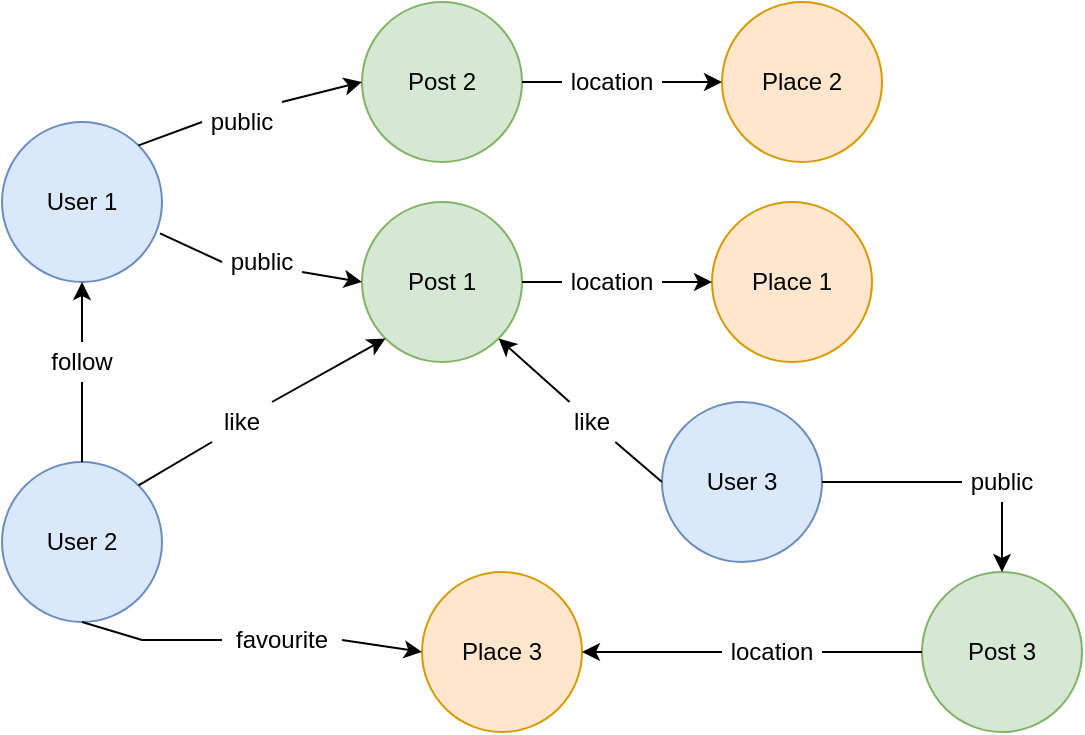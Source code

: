 <mxfile version="15.9.1" type="device"><diagram id="Mh6Tl-YHYlbAteYNU3ML" name="Page-1"><mxGraphModel dx="865" dy="514" grid="1" gridSize="10" guides="1" tooltips="1" connect="1" arrows="1" fold="1" page="1" pageScale="1" pageWidth="1169" pageHeight="827" math="0" shadow="0"><root><mxCell id="0"/><mxCell id="1" parent="0"/><mxCell id="f9bGPV5_-NmH2nzA_s4y-5" value="" style="group" vertex="1" connectable="0" parent="1"><mxGeometry x="190" y="140" width="80" height="80" as="geometry"/></mxCell><mxCell id="f9bGPV5_-NmH2nzA_s4y-3" value="" style="ellipse;whiteSpace=wrap;html=1;aspect=fixed;fillColor=#dae8fc;strokeColor=#6c8ebf;" vertex="1" parent="f9bGPV5_-NmH2nzA_s4y-5"><mxGeometry width="80" height="80" as="geometry"/></mxCell><mxCell id="f9bGPV5_-NmH2nzA_s4y-4" value="User 1" style="text;html=1;strokeColor=none;fillColor=none;align=center;verticalAlign=middle;whiteSpace=wrap;rounded=0;" vertex="1" parent="f9bGPV5_-NmH2nzA_s4y-5"><mxGeometry x="10" y="25" width="60" height="30" as="geometry"/></mxCell><mxCell id="f9bGPV5_-NmH2nzA_s4y-7" value="" style="group" vertex="1" connectable="0" parent="1"><mxGeometry x="190" y="310" width="80" height="80" as="geometry"/></mxCell><mxCell id="f9bGPV5_-NmH2nzA_s4y-8" value="" style="ellipse;whiteSpace=wrap;html=1;aspect=fixed;fillColor=#dae8fc;strokeColor=#6c8ebf;" vertex="1" parent="f9bGPV5_-NmH2nzA_s4y-7"><mxGeometry width="80" height="80" as="geometry"/></mxCell><mxCell id="f9bGPV5_-NmH2nzA_s4y-9" value="User 2" style="text;html=1;strokeColor=none;fillColor=none;align=center;verticalAlign=middle;whiteSpace=wrap;rounded=0;" vertex="1" parent="f9bGPV5_-NmH2nzA_s4y-7"><mxGeometry x="10" y="25" width="60" height="30" as="geometry"/></mxCell><mxCell id="f9bGPV5_-NmH2nzA_s4y-10" value="" style="group" vertex="1" connectable="0" parent="1"><mxGeometry x="520" y="280" width="80" height="80" as="geometry"/></mxCell><mxCell id="f9bGPV5_-NmH2nzA_s4y-11" value="" style="ellipse;whiteSpace=wrap;html=1;aspect=fixed;fillColor=#dae8fc;strokeColor=#6c8ebf;" vertex="1" parent="f9bGPV5_-NmH2nzA_s4y-10"><mxGeometry width="80" height="80" as="geometry"/></mxCell><mxCell id="f9bGPV5_-NmH2nzA_s4y-12" value="User 3" style="text;html=1;strokeColor=none;fillColor=none;align=center;verticalAlign=middle;whiteSpace=wrap;rounded=0;" vertex="1" parent="f9bGPV5_-NmH2nzA_s4y-10"><mxGeometry x="10" y="25" width="60" height="30" as="geometry"/></mxCell><mxCell id="f9bGPV5_-NmH2nzA_s4y-16" value="" style="group" vertex="1" connectable="0" parent="1"><mxGeometry x="545" y="180" width="80" height="80" as="geometry"/></mxCell><mxCell id="f9bGPV5_-NmH2nzA_s4y-14" value="" style="ellipse;whiteSpace=wrap;html=1;aspect=fixed;fillColor=#ffe6cc;strokeColor=#d79b00;" vertex="1" parent="f9bGPV5_-NmH2nzA_s4y-16"><mxGeometry width="80" height="80" as="geometry"/></mxCell><mxCell id="f9bGPV5_-NmH2nzA_s4y-15" value="Place 1" style="text;html=1;strokeColor=none;fillColor=none;align=center;verticalAlign=middle;whiteSpace=wrap;rounded=0;" vertex="1" parent="f9bGPV5_-NmH2nzA_s4y-16"><mxGeometry x="10" y="25" width="60" height="30" as="geometry"/></mxCell><mxCell id="f9bGPV5_-NmH2nzA_s4y-17" value="Place 3" style="ellipse;whiteSpace=wrap;html=1;aspect=fixed;fillColor=#ffe6cc;strokeColor=#d79b00;" vertex="1" parent="1"><mxGeometry x="400" y="365" width="80" height="80" as="geometry"/></mxCell><mxCell id="f9bGPV5_-NmH2nzA_s4y-19" value="Post 1" style="ellipse;whiteSpace=wrap;html=1;aspect=fixed;fillColor=#d5e8d4;strokeColor=#82b366;" vertex="1" parent="1"><mxGeometry x="370" y="180" width="80" height="80" as="geometry"/></mxCell><mxCell id="f9bGPV5_-NmH2nzA_s4y-20" value="" style="endArrow=classic;html=1;rounded=0;exitX=0.5;exitY=0;exitDx=0;exitDy=0;entryX=0.5;entryY=1;entryDx=0;entryDy=0;startArrow=none;" edge="1" parent="1" source="f9bGPV5_-NmH2nzA_s4y-21" target="f9bGPV5_-NmH2nzA_s4y-3"><mxGeometry width="50" height="50" relative="1" as="geometry"><mxPoint x="500" y="340" as="sourcePoint"/><mxPoint x="550" y="290" as="targetPoint"/></mxGeometry></mxCell><mxCell id="f9bGPV5_-NmH2nzA_s4y-22" value="" style="endArrow=classic;html=1;rounded=0;entryX=0;entryY=0.5;entryDx=0;entryDy=0;startArrow=none;exitX=1;exitY=0.75;exitDx=0;exitDy=0;" edge="1" parent="1" source="f9bGPV5_-NmH2nzA_s4y-51" target="f9bGPV5_-NmH2nzA_s4y-19"><mxGeometry width="50" height="50" relative="1" as="geometry"><mxPoint x="330" y="210" as="sourcePoint"/><mxPoint x="550" y="290" as="targetPoint"/></mxGeometry></mxCell><mxCell id="f9bGPV5_-NmH2nzA_s4y-25" value="" style="endArrow=classic;html=1;rounded=0;exitX=1;exitY=0.5;exitDx=0;exitDy=0;entryX=0;entryY=0.5;entryDx=0;entryDy=0;startArrow=none;" edge="1" parent="1" source="f9bGPV5_-NmH2nzA_s4y-44" target="f9bGPV5_-NmH2nzA_s4y-14"><mxGeometry width="50" height="50" relative="1" as="geometry"><mxPoint x="500" y="340" as="sourcePoint"/><mxPoint x="550" y="290" as="targetPoint"/></mxGeometry></mxCell><mxCell id="f9bGPV5_-NmH2nzA_s4y-21" value="follow" style="text;html=1;strokeColor=none;fillColor=none;align=center;verticalAlign=middle;whiteSpace=wrap;rounded=0;" vertex="1" parent="1"><mxGeometry x="200" y="250" width="60" height="20" as="geometry"/></mxCell><mxCell id="f9bGPV5_-NmH2nzA_s4y-27" value="" style="endArrow=none;html=1;rounded=0;exitX=0.5;exitY=0;exitDx=0;exitDy=0;entryX=0.5;entryY=1;entryDx=0;entryDy=0;" edge="1" parent="1" source="f9bGPV5_-NmH2nzA_s4y-8" target="f9bGPV5_-NmH2nzA_s4y-21"><mxGeometry width="50" height="50" relative="1" as="geometry"><mxPoint x="230" y="310" as="sourcePoint"/><mxPoint x="230" y="220" as="targetPoint"/></mxGeometry></mxCell><mxCell id="f9bGPV5_-NmH2nzA_s4y-28" value="" style="endArrow=classic;html=1;rounded=0;exitX=1;exitY=0.5;exitDx=0;exitDy=0;entryX=0;entryY=0.5;entryDx=0;entryDy=0;startArrow=none;" edge="1" parent="1" source="f9bGPV5_-NmH2nzA_s4y-29" target="f9bGPV5_-NmH2nzA_s4y-17"><mxGeometry width="50" height="50" relative="1" as="geometry"><mxPoint x="500" y="340" as="sourcePoint"/><mxPoint x="550" y="290" as="targetPoint"/></mxGeometry></mxCell><mxCell id="f9bGPV5_-NmH2nzA_s4y-29" value="favourite" style="text;html=1;strokeColor=none;fillColor=none;align=center;verticalAlign=middle;whiteSpace=wrap;rounded=0;" vertex="1" parent="1"><mxGeometry x="300" y="384" width="60" height="30" as="geometry"/></mxCell><mxCell id="f9bGPV5_-NmH2nzA_s4y-30" value="" style="endArrow=none;html=1;rounded=0;exitX=0.5;exitY=1;exitDx=0;exitDy=0;entryX=0;entryY=0.5;entryDx=0;entryDy=0;" edge="1" parent="1" source="f9bGPV5_-NmH2nzA_s4y-8" target="f9bGPV5_-NmH2nzA_s4y-29"><mxGeometry width="50" height="50" relative="1" as="geometry"><mxPoint x="270" y="350" as="sourcePoint"/><mxPoint x="430" y="380" as="targetPoint"/><Array as="points"><mxPoint x="260" y="399"/></Array></mxGeometry></mxCell><mxCell id="f9bGPV5_-NmH2nzA_s4y-32" value="Post 3" style="ellipse;whiteSpace=wrap;html=1;aspect=fixed;fillColor=#d5e8d4;strokeColor=#82b366;" vertex="1" parent="1"><mxGeometry x="650" y="365" width="80" height="80" as="geometry"/></mxCell><mxCell id="f9bGPV5_-NmH2nzA_s4y-33" value="" style="endArrow=classic;html=1;rounded=0;exitX=0.5;exitY=1;exitDx=0;exitDy=0;entryX=0.5;entryY=0;entryDx=0;entryDy=0;startArrow=none;" edge="1" parent="1" source="f9bGPV5_-NmH2nzA_s4y-59" target="f9bGPV5_-NmH2nzA_s4y-32"><mxGeometry width="50" height="50" relative="1" as="geometry"><mxPoint x="500" y="340" as="sourcePoint"/><mxPoint x="550" y="290" as="targetPoint"/></mxGeometry></mxCell><mxCell id="f9bGPV5_-NmH2nzA_s4y-34" value="" style="endArrow=classic;html=1;rounded=0;exitX=0;exitY=0.5;exitDx=0;exitDy=0;entryX=1;entryY=0.5;entryDx=0;entryDy=0;startArrow=none;" edge="1" parent="1" source="f9bGPV5_-NmH2nzA_s4y-61" target="f9bGPV5_-NmH2nzA_s4y-17"><mxGeometry width="50" height="50" relative="1" as="geometry"><mxPoint x="560" y="340" as="sourcePoint"/><mxPoint x="650" y="310" as="targetPoint"/></mxGeometry></mxCell><mxCell id="f9bGPV5_-NmH2nzA_s4y-35" value="" style="group" vertex="1" connectable="0" parent="1"><mxGeometry x="550" y="80" width="80" height="80" as="geometry"/></mxCell><mxCell id="f9bGPV5_-NmH2nzA_s4y-36" value="" style="ellipse;whiteSpace=wrap;html=1;aspect=fixed;fillColor=#ffe6cc;strokeColor=#d79b00;" vertex="1" parent="f9bGPV5_-NmH2nzA_s4y-35"><mxGeometry width="80" height="80" as="geometry"/></mxCell><mxCell id="f9bGPV5_-NmH2nzA_s4y-37" value="Place 2" style="text;html=1;strokeColor=none;fillColor=none;align=center;verticalAlign=middle;whiteSpace=wrap;rounded=0;" vertex="1" parent="f9bGPV5_-NmH2nzA_s4y-35"><mxGeometry x="10" y="25" width="60" height="30" as="geometry"/></mxCell><mxCell id="f9bGPV5_-NmH2nzA_s4y-38" value="Post 2" style="ellipse;whiteSpace=wrap;html=1;aspect=fixed;fillColor=#d5e8d4;strokeColor=#82b366;" vertex="1" parent="1"><mxGeometry x="370" y="80" width="80" height="80" as="geometry"/></mxCell><mxCell id="f9bGPV5_-NmH2nzA_s4y-39" value="" style="endArrow=classic;html=1;rounded=0;entryX=0;entryY=0.5;entryDx=0;entryDy=0;exitX=1;exitY=0;exitDx=0;exitDy=0;startArrow=none;" edge="1" parent="1" target="f9bGPV5_-NmH2nzA_s4y-38" source="f9bGPV5_-NmH2nzA_s4y-55"><mxGeometry width="50" height="50" relative="1" as="geometry"><mxPoint x="280" y="80" as="sourcePoint"/><mxPoint x="560" y="190" as="targetPoint"/></mxGeometry></mxCell><mxCell id="f9bGPV5_-NmH2nzA_s4y-40" value="" style="endArrow=classic;html=1;rounded=0;exitX=1;exitY=0.5;exitDx=0;exitDy=0;entryX=0;entryY=0.5;entryDx=0;entryDy=0;startArrow=none;" edge="1" parent="1" source="f9bGPV5_-NmH2nzA_s4y-46" target="f9bGPV5_-NmH2nzA_s4y-36"><mxGeometry width="50" height="50" relative="1" as="geometry"><mxPoint x="510" y="240" as="sourcePoint"/><mxPoint x="560" y="190" as="targetPoint"/></mxGeometry></mxCell><mxCell id="f9bGPV5_-NmH2nzA_s4y-44" value="location" style="text;html=1;strokeColor=none;fillColor=none;align=center;verticalAlign=middle;whiteSpace=wrap;rounded=0;" vertex="1" parent="1"><mxGeometry x="470" y="205" width="50" height="30" as="geometry"/></mxCell><mxCell id="f9bGPV5_-NmH2nzA_s4y-45" value="" style="endArrow=none;html=1;rounded=0;exitX=1;exitY=0.5;exitDx=0;exitDy=0;entryX=0;entryY=0.5;entryDx=0;entryDy=0;" edge="1" parent="1" source="f9bGPV5_-NmH2nzA_s4y-19" target="f9bGPV5_-NmH2nzA_s4y-44"><mxGeometry width="50" height="50" relative="1" as="geometry"><mxPoint x="430" y="220" as="sourcePoint"/><mxPoint x="530" y="220" as="targetPoint"/></mxGeometry></mxCell><mxCell id="f9bGPV5_-NmH2nzA_s4y-46" value="location" style="text;html=1;strokeColor=none;fillColor=none;align=center;verticalAlign=middle;whiteSpace=wrap;rounded=0;" vertex="1" parent="1"><mxGeometry x="470" y="105" width="50" height="30" as="geometry"/></mxCell><mxCell id="f9bGPV5_-NmH2nzA_s4y-49" value="" style="endArrow=none;html=1;rounded=0;exitX=1;exitY=0.5;exitDx=0;exitDy=0;entryX=0;entryY=0.5;entryDx=0;entryDy=0;" edge="1" parent="1" source="f9bGPV5_-NmH2nzA_s4y-38" target="f9bGPV5_-NmH2nzA_s4y-46"><mxGeometry width="50" height="50" relative="1" as="geometry"><mxPoint x="430" y="120" as="sourcePoint"/><mxPoint x="530" y="120" as="targetPoint"/></mxGeometry></mxCell><mxCell id="f9bGPV5_-NmH2nzA_s4y-51" value="public" style="text;html=1;strokeColor=none;fillColor=none;align=center;verticalAlign=middle;whiteSpace=wrap;rounded=0;" vertex="1" parent="1"><mxGeometry x="300" y="200" width="40" height="20" as="geometry"/></mxCell><mxCell id="f9bGPV5_-NmH2nzA_s4y-53" value="" style="endArrow=none;html=1;rounded=0;exitX=0.987;exitY=0.696;exitDx=0;exitDy=0;entryX=0;entryY=0.5;entryDx=0;entryDy=0;exitPerimeter=0;" edge="1" parent="1" source="f9bGPV5_-NmH2nzA_s4y-3" target="f9bGPV5_-NmH2nzA_s4y-51"><mxGeometry width="50" height="50" relative="1" as="geometry"><mxPoint x="258.284" y="208.284" as="sourcePoint"/><mxPoint x="280" y="215" as="targetPoint"/></mxGeometry></mxCell><mxCell id="f9bGPV5_-NmH2nzA_s4y-55" value="public" style="text;html=1;strokeColor=none;fillColor=none;align=center;verticalAlign=middle;whiteSpace=wrap;rounded=0;" vertex="1" parent="1"><mxGeometry x="290" y="130" width="40" height="20" as="geometry"/></mxCell><mxCell id="f9bGPV5_-NmH2nzA_s4y-56" value="" style="endArrow=none;html=1;rounded=0;entryX=0;entryY=0.5;entryDx=0;entryDy=0;exitX=1;exitY=0;exitDx=0;exitDy=0;" edge="1" parent="1" source="f9bGPV5_-NmH2nzA_s4y-3" target="f9bGPV5_-NmH2nzA_s4y-55"><mxGeometry width="50" height="50" relative="1" as="geometry"><mxPoint x="258.284" y="151.716" as="sourcePoint"/><mxPoint x="350" y="120" as="targetPoint"/></mxGeometry></mxCell><mxCell id="f9bGPV5_-NmH2nzA_s4y-59" value="public" style="text;html=1;strokeColor=none;fillColor=none;align=center;verticalAlign=middle;whiteSpace=wrap;rounded=0;" vertex="1" parent="1"><mxGeometry x="670" y="310" width="40" height="20" as="geometry"/></mxCell><mxCell id="f9bGPV5_-NmH2nzA_s4y-60" value="" style="endArrow=none;html=1;rounded=0;exitX=1;exitY=0.5;exitDx=0;exitDy=0;entryX=0;entryY=0.5;entryDx=0;entryDy=0;" edge="1" parent="1" source="f9bGPV5_-NmH2nzA_s4y-11" target="f9bGPV5_-NmH2nzA_s4y-59"><mxGeometry width="50" height="50" relative="1" as="geometry"><mxPoint x="700" y="220" as="sourcePoint"/><mxPoint x="680" y="300" as="targetPoint"/></mxGeometry></mxCell><mxCell id="f9bGPV5_-NmH2nzA_s4y-61" value="location" style="text;html=1;strokeColor=none;fillColor=none;align=center;verticalAlign=middle;whiteSpace=wrap;rounded=0;" vertex="1" parent="1"><mxGeometry x="550" y="390" width="50" height="30" as="geometry"/></mxCell><mxCell id="f9bGPV5_-NmH2nzA_s4y-62" value="" style="endArrow=none;html=1;rounded=0;exitX=0;exitY=0.5;exitDx=0;exitDy=0;entryX=1;entryY=0.5;entryDx=0;entryDy=0;" edge="1" parent="1" source="f9bGPV5_-NmH2nzA_s4y-32" target="f9bGPV5_-NmH2nzA_s4y-61"><mxGeometry width="50" height="50" relative="1" as="geometry"><mxPoint x="650" y="340" as="sourcePoint"/><mxPoint x="510" y="365" as="targetPoint"/></mxGeometry></mxCell><mxCell id="f9bGPV5_-NmH2nzA_s4y-64" value="" style="endArrow=classic;html=1;rounded=0;entryX=1;entryY=1;entryDx=0;entryDy=0;startArrow=none;" edge="1" parent="1" source="f9bGPV5_-NmH2nzA_s4y-65" target="f9bGPV5_-NmH2nzA_s4y-19"><mxGeometry width="50" height="50" relative="1" as="geometry"><mxPoint x="470" y="320" as="sourcePoint"/><mxPoint x="520" y="310" as="targetPoint"/><Array as="points"/></mxGeometry></mxCell><mxCell id="f9bGPV5_-NmH2nzA_s4y-65" value="like" style="text;html=1;strokeColor=none;fillColor=none;align=center;verticalAlign=middle;whiteSpace=wrap;rounded=0;" vertex="1" parent="1"><mxGeometry x="470" y="280" width="30" height="20" as="geometry"/></mxCell><mxCell id="f9bGPV5_-NmH2nzA_s4y-66" value="" style="endArrow=none;html=1;rounded=0;exitX=0;exitY=0.5;exitDx=0;exitDy=0;" edge="1" parent="1" source="f9bGPV5_-NmH2nzA_s4y-11" target="f9bGPV5_-NmH2nzA_s4y-65"><mxGeometry width="50" height="50" relative="1" as="geometry"><mxPoint x="520" y="320" as="sourcePoint"/><mxPoint x="410" y="260" as="targetPoint"/><Array as="points"/></mxGeometry></mxCell><mxCell id="f9bGPV5_-NmH2nzA_s4y-67" value="" style="endArrow=classic;html=1;rounded=0;exitX=1;exitY=0;exitDx=0;exitDy=0;entryX=0;entryY=1;entryDx=0;entryDy=0;startArrow=none;" edge="1" parent="1" source="f9bGPV5_-NmH2nzA_s4y-68" target="f9bGPV5_-NmH2nzA_s4y-19"><mxGeometry width="50" height="50" relative="1" as="geometry"><mxPoint x="440" y="320" as="sourcePoint"/><mxPoint x="490" y="270" as="targetPoint"/></mxGeometry></mxCell><mxCell id="f9bGPV5_-NmH2nzA_s4y-68" value="like" style="text;html=1;strokeColor=none;fillColor=none;align=center;verticalAlign=middle;whiteSpace=wrap;rounded=0;" vertex="1" parent="1"><mxGeometry x="295" y="280" width="30" height="20" as="geometry"/></mxCell><mxCell id="f9bGPV5_-NmH2nzA_s4y-69" value="" style="endArrow=none;html=1;rounded=0;exitX=1;exitY=0;exitDx=0;exitDy=0;entryX=0;entryY=1;entryDx=0;entryDy=0;" edge="1" parent="1" source="f9bGPV5_-NmH2nzA_s4y-8" target="f9bGPV5_-NmH2nzA_s4y-68"><mxGeometry width="50" height="50" relative="1" as="geometry"><mxPoint x="258.284" y="321.716" as="sourcePoint"/><mxPoint x="381.716" y="248.284" as="targetPoint"/></mxGeometry></mxCell></root></mxGraphModel></diagram></mxfile>